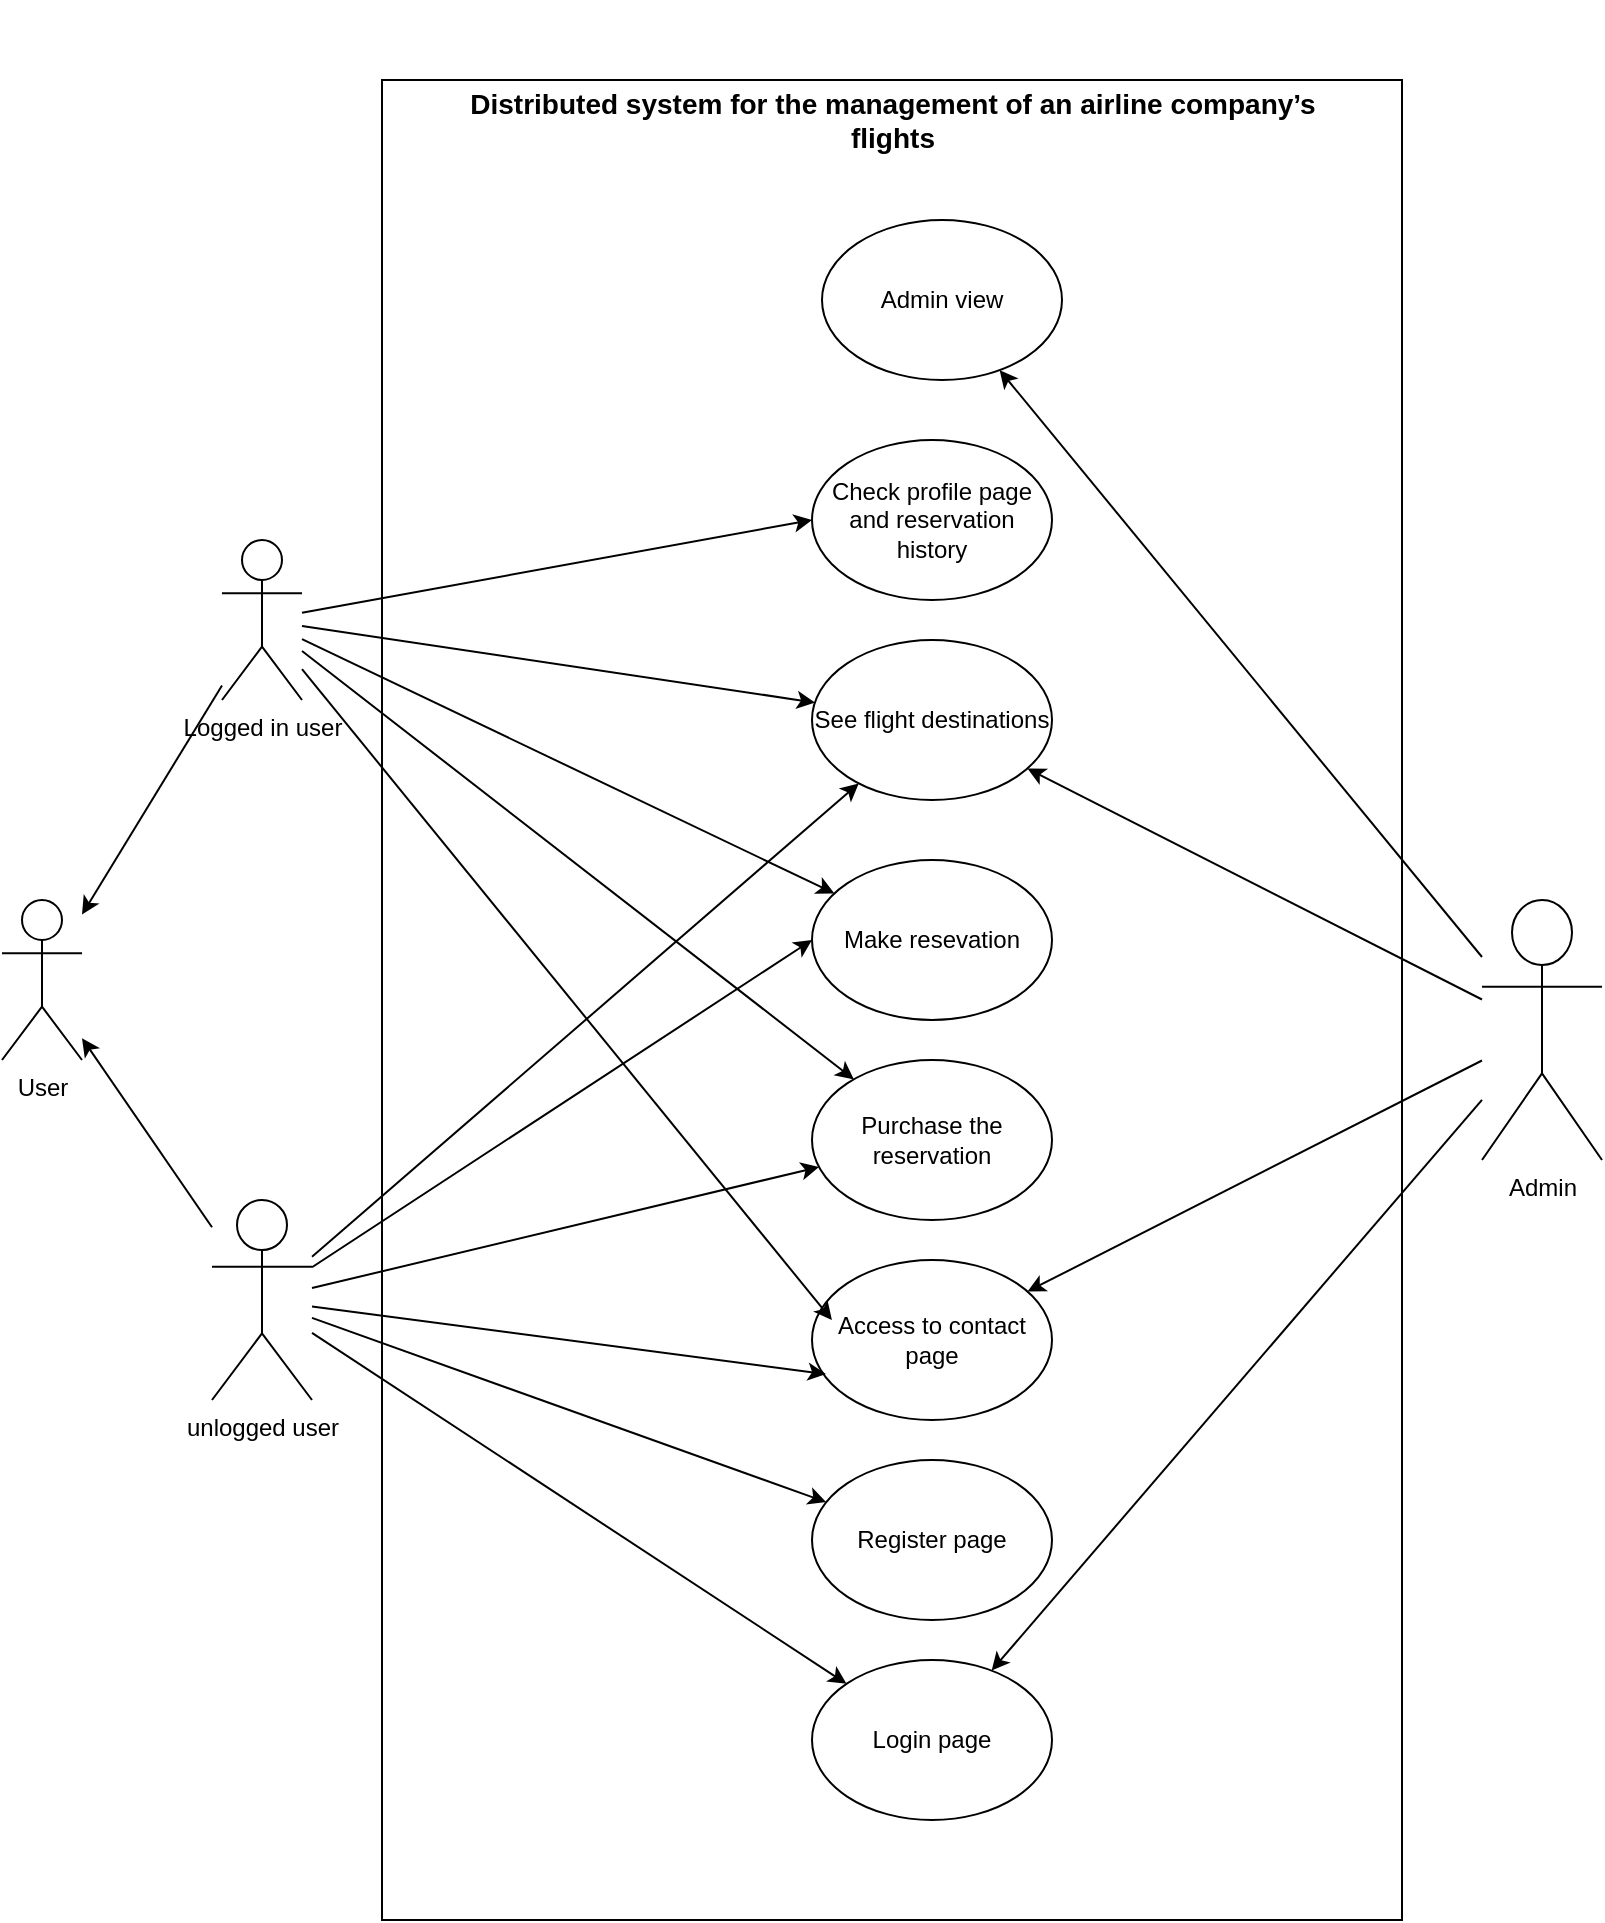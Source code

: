 <mxfile version="14.5.4" type="device"><diagram id="GuHgE8mmdyD3sZps68cA" name="Page-1"><mxGraphModel dx="1422" dy="1862" grid="1" gridSize="10" guides="1" tooltips="1" connect="1" arrows="1" fold="1" page="1" pageScale="1" pageWidth="850" pageHeight="1100" math="0" shadow="0"><root><object label="" id="0"><mxCell/></object><mxCell id="1" parent="0"/><mxCell id="4s-1ia81yDtomVm1XltJ-35" value="" style="rounded=0;whiteSpace=wrap;html=1;" vertex="1" parent="1"><mxGeometry x="210" width="510" height="920" as="geometry"/></mxCell><mxCell id="4s-1ia81yDtomVm1XltJ-3" value="Logged in user" style="shape=umlActor;verticalLabelPosition=bottom;verticalAlign=top;html=1;outlineConnect=0;" vertex="1" parent="1"><mxGeometry x="130" y="230" width="40" height="80" as="geometry"/></mxCell><mxCell id="4s-1ia81yDtomVm1XltJ-8" value="unlogged user" style="shape=umlActor;verticalLabelPosition=bottom;verticalAlign=top;html=1;outlineConnect=0;" vertex="1" parent="1"><mxGeometry x="125" y="560" width="50" height="100" as="geometry"/></mxCell><mxCell id="4s-1ia81yDtomVm1XltJ-9" value="Admin" style="shape=umlActor;verticalLabelPosition=bottom;verticalAlign=top;html=1;outlineConnect=0;" vertex="1" parent="1"><mxGeometry x="760" y="410" width="60" height="130" as="geometry"/></mxCell><mxCell id="4s-1ia81yDtomVm1XltJ-10" value="See flight destinations" style="ellipse;whiteSpace=wrap;html=1;" vertex="1" parent="1"><mxGeometry x="425" y="280" width="120" height="80" as="geometry"/></mxCell><mxCell id="4s-1ia81yDtomVm1XltJ-11" value="Make resevation" style="ellipse;whiteSpace=wrap;html=1;" vertex="1" parent="1"><mxGeometry x="425" y="390" width="120" height="80" as="geometry"/></mxCell><mxCell id="4s-1ia81yDtomVm1XltJ-13" value="Purchase the reservation" style="ellipse;whiteSpace=wrap;html=1;" vertex="1" parent="1"><mxGeometry x="425" y="490" width="120" height="80" as="geometry"/></mxCell><mxCell id="4s-1ia81yDtomVm1XltJ-14" value="Check profile page&lt;br&gt;and reservation history" style="ellipse;whiteSpace=wrap;html=1;" vertex="1" parent="1"><mxGeometry x="425" y="180" width="120" height="80" as="geometry"/></mxCell><mxCell id="4s-1ia81yDtomVm1XltJ-17" value="" style="endArrow=classic;html=1;" edge="1" parent="1" source="4s-1ia81yDtomVm1XltJ-3" target="4s-1ia81yDtomVm1XltJ-10"><mxGeometry width="50" height="50" relative="1" as="geometry"><mxPoint x="200" y="270" as="sourcePoint"/><mxPoint x="410" y="290" as="targetPoint"/></mxGeometry></mxCell><mxCell id="4s-1ia81yDtomVm1XltJ-18" value="" style="endArrow=classic;html=1;entryX=0;entryY=0.5;entryDx=0;entryDy=0;" edge="1" parent="1" source="4s-1ia81yDtomVm1XltJ-3" target="4s-1ia81yDtomVm1XltJ-14"><mxGeometry width="50" height="50" relative="1" as="geometry"><mxPoint x="200" y="270" as="sourcePoint"/><mxPoint x="420" y="210" as="targetPoint"/><Array as="points"/></mxGeometry></mxCell><mxCell id="4s-1ia81yDtomVm1XltJ-21" value="" style="endArrow=classic;html=1;" edge="1" parent="1" source="4s-1ia81yDtomVm1XltJ-8" target="4s-1ia81yDtomVm1XltJ-10"><mxGeometry width="50" height="50" relative="1" as="geometry"><mxPoint x="200" y="410" as="sourcePoint"/><mxPoint x="320" y="380" as="targetPoint"/></mxGeometry></mxCell><mxCell id="4s-1ia81yDtomVm1XltJ-22" value="Access to contact page" style="ellipse;whiteSpace=wrap;html=1;" vertex="1" parent="1"><mxGeometry x="425" y="590" width="120" height="80" as="geometry"/></mxCell><mxCell id="4s-1ia81yDtomVm1XltJ-24" value="" style="endArrow=classic;html=1;" edge="1" parent="1" source="4s-1ia81yDtomVm1XltJ-3" target="4s-1ia81yDtomVm1XltJ-13"><mxGeometry width="50" height="50" relative="1" as="geometry"><mxPoint x="200" y="280" as="sourcePoint"/><mxPoint x="450" y="430" as="targetPoint"/></mxGeometry></mxCell><mxCell id="4s-1ia81yDtomVm1XltJ-25" value="" style="endArrow=classic;html=1;" edge="1" parent="1" source="4s-1ia81yDtomVm1XltJ-3" target="4s-1ia81yDtomVm1XltJ-11"><mxGeometry width="50" height="50" relative="1" as="geometry"><mxPoint x="200" y="280" as="sourcePoint"/><mxPoint x="390" y="340" as="targetPoint"/></mxGeometry></mxCell><mxCell id="4s-1ia81yDtomVm1XltJ-26" value="" style="endArrow=classic;html=1;entryX=0;entryY=0.5;entryDx=0;entryDy=0;" edge="1" parent="1" source="4s-1ia81yDtomVm1XltJ-8" target="4s-1ia81yDtomVm1XltJ-11"><mxGeometry width="50" height="50" relative="1" as="geometry"><mxPoint x="200" y="440" as="sourcePoint"/><mxPoint x="450" y="430" as="targetPoint"/></mxGeometry></mxCell><mxCell id="4s-1ia81yDtomVm1XltJ-27" value="" style="endArrow=classic;html=1;entryX=0.083;entryY=0.375;entryDx=0;entryDy=0;entryPerimeter=0;" edge="1" parent="1" source="4s-1ia81yDtomVm1XltJ-3" target="4s-1ia81yDtomVm1XltJ-22"><mxGeometry width="50" height="50" relative="1" as="geometry"><mxPoint x="200" y="290" as="sourcePoint"/><mxPoint x="450" y="430" as="targetPoint"/></mxGeometry></mxCell><mxCell id="4s-1ia81yDtomVm1XltJ-28" value="" style="endArrow=classic;html=1;" edge="1" parent="1" source="4s-1ia81yDtomVm1XltJ-8" target="4s-1ia81yDtomVm1XltJ-13"><mxGeometry width="50" height="50" relative="1" as="geometry"><mxPoint x="200" y="450" as="sourcePoint"/><mxPoint x="450" y="430" as="targetPoint"/></mxGeometry></mxCell><mxCell id="4s-1ia81yDtomVm1XltJ-30" value="User" style="shape=umlActor;verticalLabelPosition=bottom;verticalAlign=top;html=1;outlineConnect=0;" vertex="1" parent="1"><mxGeometry x="20" y="410" width="40" height="80" as="geometry"/></mxCell><mxCell id="4s-1ia81yDtomVm1XltJ-31" value="" style="endArrow=classic;html=1;" edge="1" parent="1" source="4s-1ia81yDtomVm1XltJ-3" target="4s-1ia81yDtomVm1XltJ-30"><mxGeometry width="50" height="50" relative="1" as="geometry"><mxPoint x="110" y="280" as="sourcePoint"/><mxPoint x="30" y="320" as="targetPoint"/></mxGeometry></mxCell><mxCell id="4s-1ia81yDtomVm1XltJ-32" value="" style="endArrow=classic;html=1;" edge="1" parent="1" source="4s-1ia81yDtomVm1XltJ-8" target="4s-1ia81yDtomVm1XltJ-30"><mxGeometry width="50" height="50" relative="1" as="geometry"><mxPoint x="110" y="420" as="sourcePoint"/><mxPoint x="40" y="370" as="targetPoint"/></mxGeometry></mxCell><mxCell id="4s-1ia81yDtomVm1XltJ-33" value="" style="endArrow=classic;html=1;entryX=0.058;entryY=0.713;entryDx=0;entryDy=0;entryPerimeter=0;" edge="1" parent="1" source="4s-1ia81yDtomVm1XltJ-8" target="4s-1ia81yDtomVm1XltJ-22"><mxGeometry width="50" height="50" relative="1" as="geometry"><mxPoint x="200" y="470" as="sourcePoint"/><mxPoint x="200" y="530" as="targetPoint"/></mxGeometry></mxCell><mxCell id="4s-1ia81yDtomVm1XltJ-36" value="Login page" style="ellipse;whiteSpace=wrap;html=1;" vertex="1" parent="1"><mxGeometry x="425" y="790" width="120" height="80" as="geometry"/></mxCell><mxCell id="4s-1ia81yDtomVm1XltJ-37" value="Register page" style="ellipse;whiteSpace=wrap;html=1;" vertex="1" parent="1"><mxGeometry x="425" y="690" width="120" height="80" as="geometry"/></mxCell><mxCell id="4s-1ia81yDtomVm1XltJ-38" value="" style="endArrow=classic;html=1;" edge="1" parent="1" source="4s-1ia81yDtomVm1XltJ-8" target="4s-1ia81yDtomVm1XltJ-36"><mxGeometry width="50" height="50" relative="1" as="geometry"><mxPoint x="170" y="520" as="sourcePoint"/><mxPoint x="450" y="530" as="targetPoint"/></mxGeometry></mxCell><mxCell id="4s-1ia81yDtomVm1XltJ-39" value="" style="endArrow=classic;html=1;" edge="1" parent="1" source="4s-1ia81yDtomVm1XltJ-8" target="4s-1ia81yDtomVm1XltJ-37"><mxGeometry width="50" height="50" relative="1" as="geometry"><mxPoint x="400" y="580" as="sourcePoint"/><mxPoint x="450" y="530" as="targetPoint"/></mxGeometry></mxCell><mxCell id="4s-1ia81yDtomVm1XltJ-40" value="Admin view" style="ellipse;whiteSpace=wrap;html=1;" vertex="1" parent="1"><mxGeometry x="430" y="70" width="120" height="80" as="geometry"/></mxCell><mxCell id="4s-1ia81yDtomVm1XltJ-41" value="" style="endArrow=classic;html=1;" edge="1" parent="1" source="4s-1ia81yDtomVm1XltJ-9" target="4s-1ia81yDtomVm1XltJ-40"><mxGeometry width="50" height="50" relative="1" as="geometry"><mxPoint x="600" y="420" as="sourcePoint"/><mxPoint x="650" y="370" as="targetPoint"/></mxGeometry></mxCell><mxCell id="4s-1ia81yDtomVm1XltJ-42" value="" style="endArrow=classic;html=1;" edge="1" parent="1" source="4s-1ia81yDtomVm1XltJ-9" target="4s-1ia81yDtomVm1XltJ-22"><mxGeometry width="50" height="50" relative="1" as="geometry"><mxPoint x="620" y="560" as="sourcePoint"/><mxPoint x="670" y="510" as="targetPoint"/></mxGeometry></mxCell><mxCell id="4s-1ia81yDtomVm1XltJ-43" value="" style="endArrow=classic;html=1;" edge="1" parent="1" source="4s-1ia81yDtomVm1XltJ-9" target="4s-1ia81yDtomVm1XltJ-36"><mxGeometry width="50" height="50" relative="1" as="geometry"><mxPoint x="750" y="690" as="sourcePoint"/><mxPoint x="800" y="640" as="targetPoint"/></mxGeometry></mxCell><mxCell id="4s-1ia81yDtomVm1XltJ-44" value="" style="endArrow=classic;html=1;" edge="1" parent="1" source="4s-1ia81yDtomVm1XltJ-9" target="4s-1ia81yDtomVm1XltJ-10"><mxGeometry width="50" height="50" relative="1" as="geometry"><mxPoint x="650" y="480" as="sourcePoint"/><mxPoint x="700" y="430" as="targetPoint"/></mxGeometry></mxCell><mxCell id="4s-1ia81yDtomVm1XltJ-48" value="&lt;p class=&quot;MsoTitle&quot; style=&quot;font-size: 14px&quot;&gt;&lt;b&gt;Distributed system for the management of an airline company’s&lt;br&gt;flights&lt;/b&gt;&lt;/p&gt;" style="text;html=1;strokeColor=none;fillColor=none;align=center;verticalAlign=middle;whiteSpace=wrap;rounded=0;" vertex="1" parent="1"><mxGeometry x="243.75" y="-40" width="442.5" height="120" as="geometry"/></mxCell></root></mxGraphModel></diagram></mxfile>